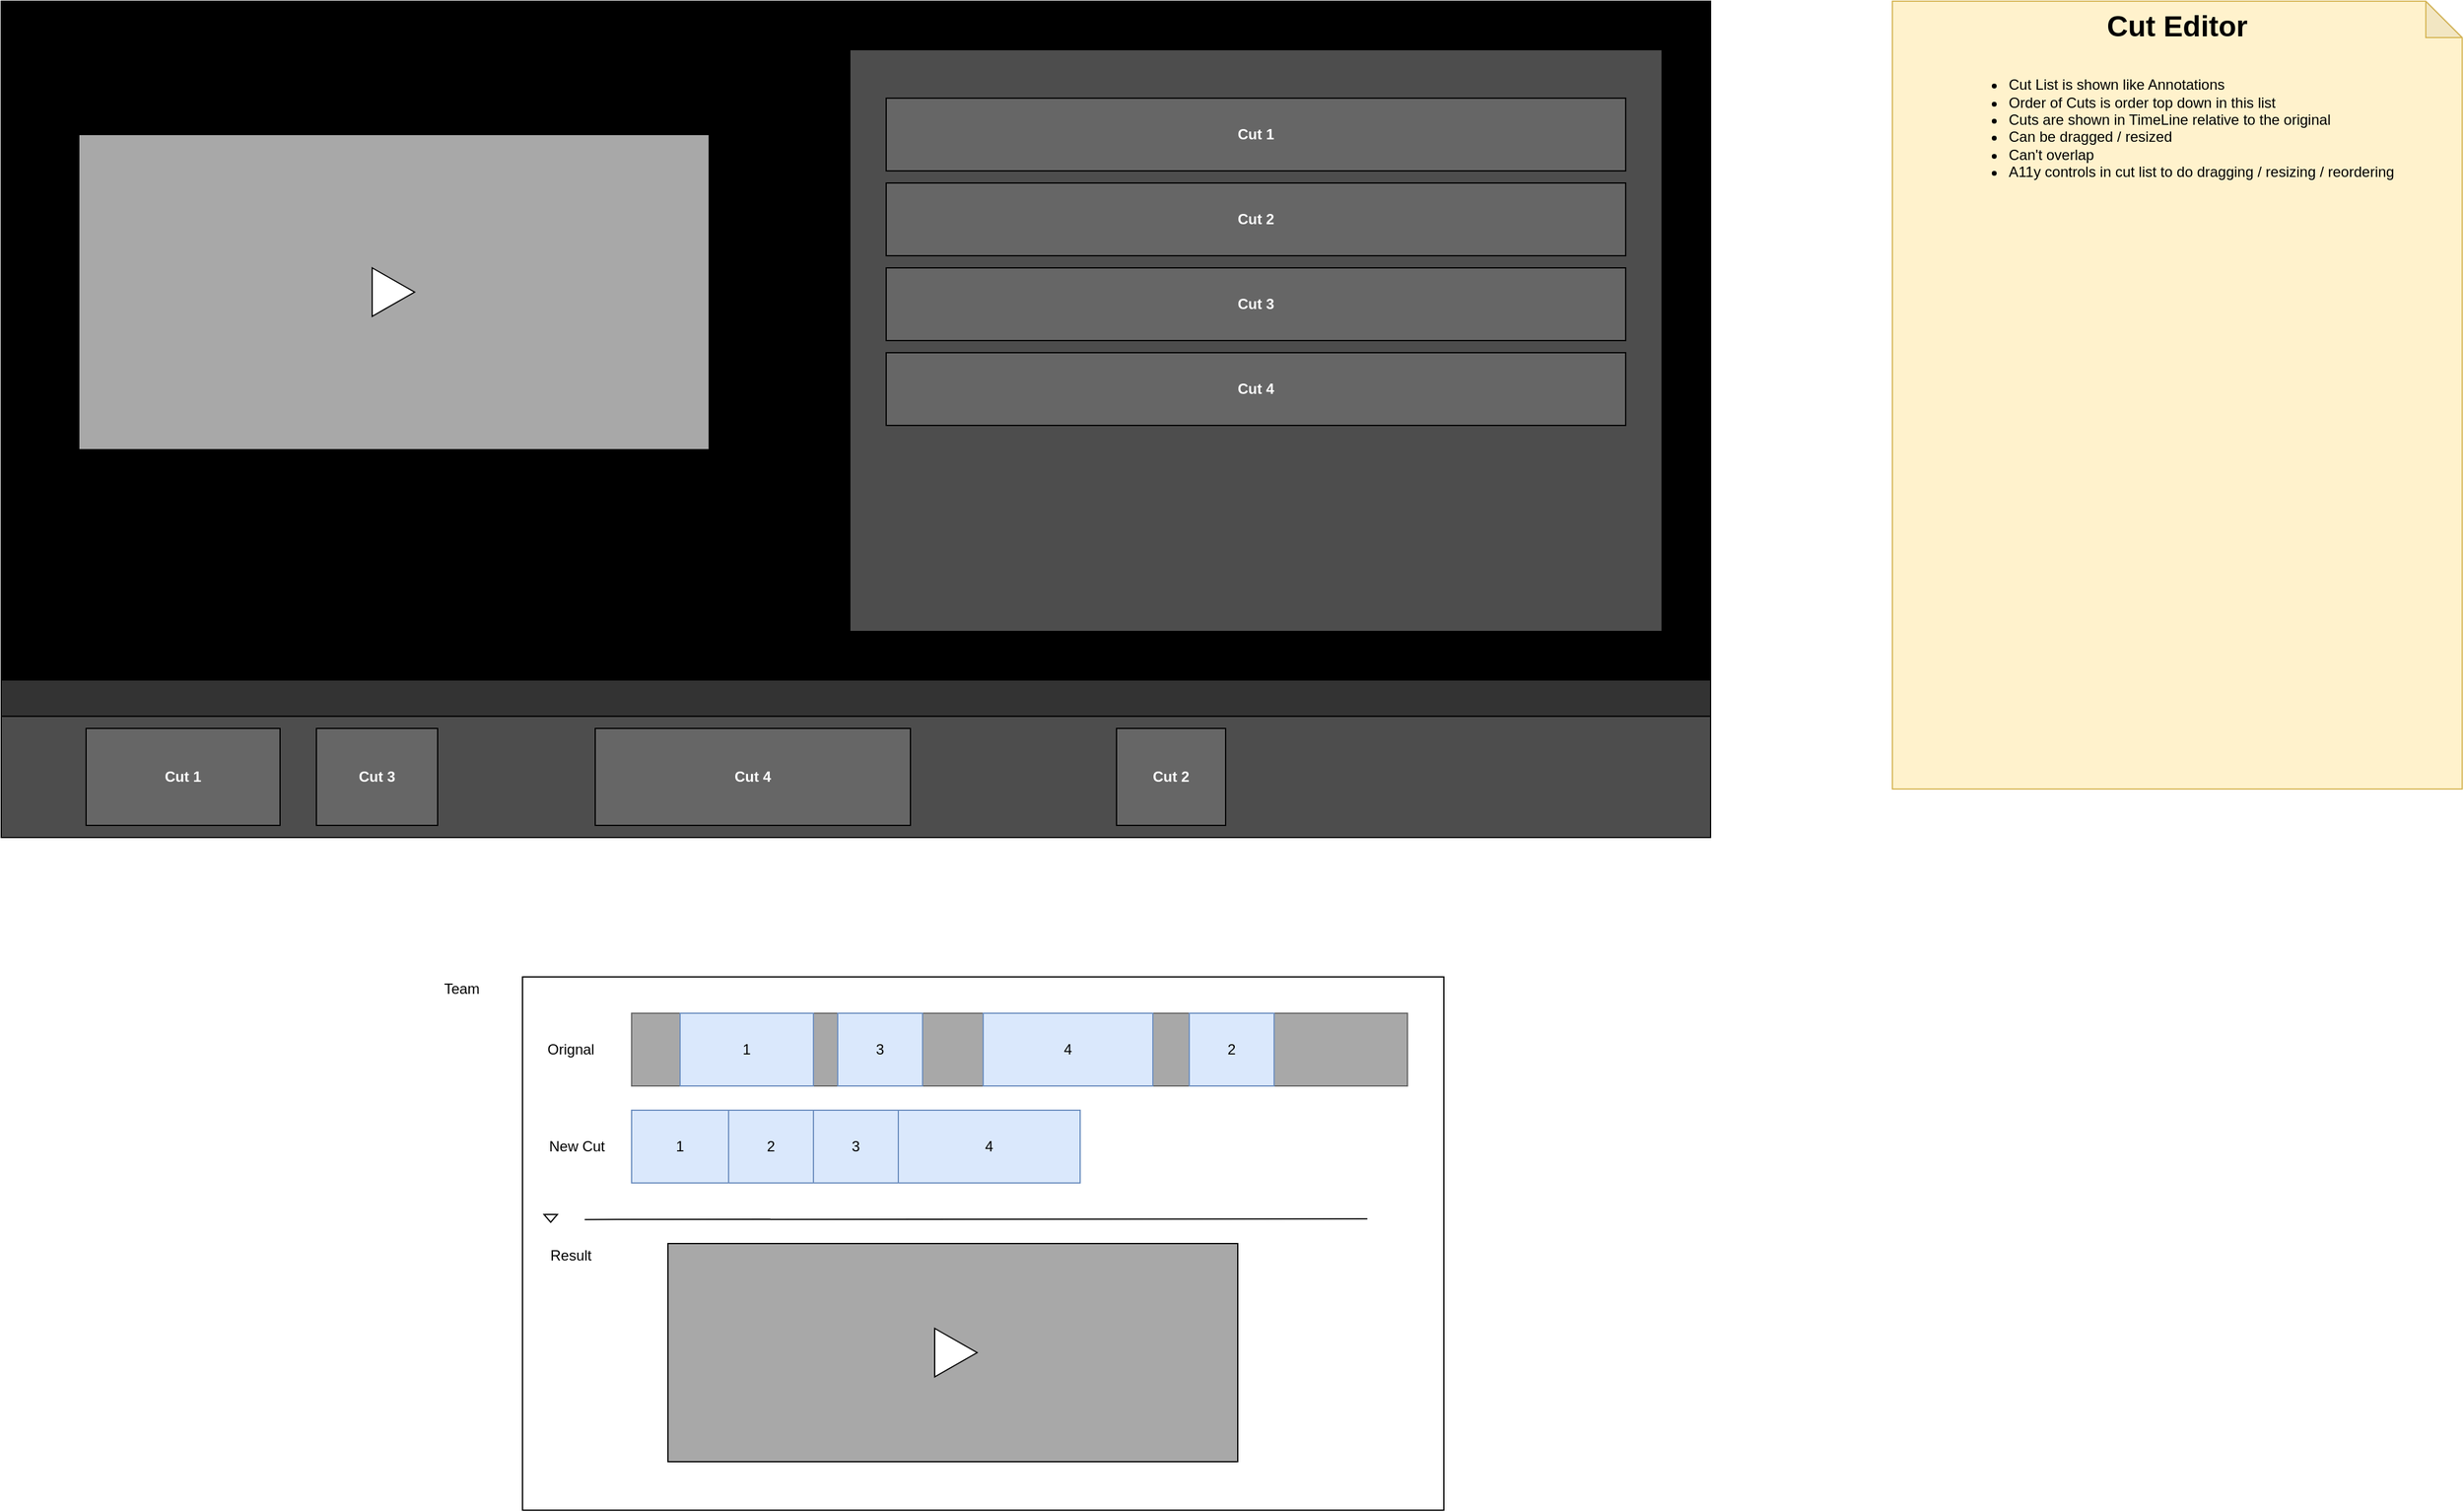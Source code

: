 <mxfile version="13.4.5" type="device"><diagram id="6KZTvIrFpXoLP8YEWx9z" name="Page-1"><mxGraphModel dx="1722" dy="2186" grid="1" gridSize="10" guides="1" tooltips="1" connect="1" arrows="1" fold="1" page="1" pageScale="1" pageWidth="827" pageHeight="1169" math="0" shadow="0"><root><mxCell id="0"/><mxCell id="1" parent="0"/><mxCell id="GLhpT_EX1aYv7gCXLFX--1" value="" style="rounded=0;whiteSpace=wrap;html=1;" vertex="1" parent="1"><mxGeometry x="520" y="365" width="760" height="440" as="geometry"/></mxCell><mxCell id="GLhpT_EX1aYv7gCXLFX--13" value="Team" style="text;html=1;strokeColor=none;fillColor=none;align=center;verticalAlign=middle;whiteSpace=wrap;rounded=0;" vertex="1" parent="1"><mxGeometry x="450" y="365" width="40" height="20" as="geometry"/></mxCell><mxCell id="GLhpT_EX1aYv7gCXLFX--16" value="Result" style="text;html=1;strokeColor=none;fillColor=none;align=center;verticalAlign=middle;whiteSpace=wrap;rounded=0;" vertex="1" parent="1"><mxGeometry x="540" y="585" width="40" height="20" as="geometry"/></mxCell><mxCell id="GLhpT_EX1aYv7gCXLFX--17" value="" style="group" vertex="1" connectable="0" parent="1"><mxGeometry x="610" y="395" width="640" height="60" as="geometry"/></mxCell><mxCell id="GLhpT_EX1aYv7gCXLFX--2" value="" style="rounded=0;whiteSpace=wrap;html=1;strokeColor=#666666;fontColor=#333333;fillColor=#A8A8A8;" vertex="1" parent="GLhpT_EX1aYv7gCXLFX--17"><mxGeometry width="640" height="60" as="geometry"/></mxCell><mxCell id="GLhpT_EX1aYv7gCXLFX--4" value="2" style="rounded=0;whiteSpace=wrap;html=1;fillColor=#dae8fc;strokeColor=#6c8ebf;" vertex="1" parent="GLhpT_EX1aYv7gCXLFX--17"><mxGeometry x="460" width="70" height="60" as="geometry"/></mxCell><mxCell id="GLhpT_EX1aYv7gCXLFX--5" value="3" style="rounded=0;whiteSpace=wrap;html=1;fillColor=#dae8fc;strokeColor=#6c8ebf;" vertex="1" parent="GLhpT_EX1aYv7gCXLFX--17"><mxGeometry x="170" width="70" height="60" as="geometry"/></mxCell><mxCell id="GLhpT_EX1aYv7gCXLFX--6" value="1" style="rounded=0;whiteSpace=wrap;html=1;fillColor=#dae8fc;strokeColor=#6c8ebf;" vertex="1" parent="GLhpT_EX1aYv7gCXLFX--17"><mxGeometry x="40" width="110" height="60" as="geometry"/></mxCell><mxCell id="GLhpT_EX1aYv7gCXLFX--7" value="4" style="rounded=0;whiteSpace=wrap;html=1;fillColor=#dae8fc;strokeColor=#6c8ebf;" vertex="1" parent="GLhpT_EX1aYv7gCXLFX--17"><mxGeometry x="290" width="140" height="60" as="geometry"/></mxCell><mxCell id="GLhpT_EX1aYv7gCXLFX--18" value="" style="group" vertex="1" connectable="0" parent="1"><mxGeometry x="610" y="475" width="420" height="60" as="geometry"/></mxCell><mxCell id="GLhpT_EX1aYv7gCXLFX--3" value="" style="rounded=0;whiteSpace=wrap;html=1;" vertex="1" parent="GLhpT_EX1aYv7gCXLFX--18"><mxGeometry width="370" height="60" as="geometry"/></mxCell><mxCell id="GLhpT_EX1aYv7gCXLFX--8" value="1" style="rounded=0;whiteSpace=wrap;html=1;fillColor=#dae8fc;strokeColor=#6c8ebf;" vertex="1" parent="GLhpT_EX1aYv7gCXLFX--18"><mxGeometry width="80" height="60" as="geometry"/></mxCell><mxCell id="GLhpT_EX1aYv7gCXLFX--10" value="2" style="rounded=0;whiteSpace=wrap;html=1;fillColor=#dae8fc;strokeColor=#6c8ebf;" vertex="1" parent="GLhpT_EX1aYv7gCXLFX--18"><mxGeometry x="80" width="70" height="60" as="geometry"/></mxCell><mxCell id="GLhpT_EX1aYv7gCXLFX--11" value="3" style="rounded=0;whiteSpace=wrap;html=1;fillColor=#dae8fc;strokeColor=#6c8ebf;" vertex="1" parent="GLhpT_EX1aYv7gCXLFX--18"><mxGeometry x="150" width="70" height="60" as="geometry"/></mxCell><mxCell id="GLhpT_EX1aYv7gCXLFX--12" value="4" style="rounded=0;whiteSpace=wrap;html=1;fillColor=#dae8fc;strokeColor=#6c8ebf;" vertex="1" parent="GLhpT_EX1aYv7gCXLFX--18"><mxGeometry x="220" width="150" height="60" as="geometry"/></mxCell><mxCell id="GLhpT_EX1aYv7gCXLFX--19" value="" style="group" vertex="1" connectable="0" parent="1"><mxGeometry x="640" y="585" width="470" height="180" as="geometry"/></mxCell><mxCell id="GLhpT_EX1aYv7gCXLFX--14" value="" style="rounded=0;whiteSpace=wrap;html=1;fillColor=#A8A8A8;" vertex="1" parent="GLhpT_EX1aYv7gCXLFX--19"><mxGeometry width="470" height="180" as="geometry"/></mxCell><mxCell id="GLhpT_EX1aYv7gCXLFX--15" value="" style="triangle;whiteSpace=wrap;html=1;" vertex="1" parent="GLhpT_EX1aYv7gCXLFX--19"><mxGeometry x="220" y="70" width="35" height="40" as="geometry"/></mxCell><mxCell id="GLhpT_EX1aYv7gCXLFX--20" value="Orignal" style="text;html=1;strokeColor=none;fillColor=none;align=center;verticalAlign=middle;whiteSpace=wrap;rounded=0;" vertex="1" parent="1"><mxGeometry x="540" y="415" width="40" height="20" as="geometry"/></mxCell><mxCell id="GLhpT_EX1aYv7gCXLFX--21" value="New Cut" style="text;html=1;strokeColor=none;fillColor=none;align=center;verticalAlign=middle;whiteSpace=wrap;rounded=0;" vertex="1" parent="1"><mxGeometry x="540" y="495" width="50" height="20" as="geometry"/></mxCell><mxCell id="GLhpT_EX1aYv7gCXLFX--22" value="" style="endArrow=none;html=1;exitX=0.053;exitY=0.455;exitDx=0;exitDy=0;exitPerimeter=0;entryX=0.908;entryY=0.455;entryDx=0;entryDy=0;entryPerimeter=0;" edge="1" parent="1"><mxGeometry width="50" height="50" relative="1" as="geometry"><mxPoint x="571.28" y="565.2" as="sourcePoint"/><mxPoint x="1216.899" y="564.621" as="targetPoint"/></mxGeometry></mxCell><mxCell id="GLhpT_EX1aYv7gCXLFX--24" value="" style="triangle;whiteSpace=wrap;html=1;rotation=90;" vertex="1" parent="1"><mxGeometry x="540" y="558.75" width="6.5" height="11" as="geometry"/></mxCell><mxCell id="GLhpT_EX1aYv7gCXLFX--30" value="" style="group" vertex="1" connectable="0" parent="1"><mxGeometry x="90" y="-440" width="1410" height="690" as="geometry"/></mxCell><mxCell id="GLhpT_EX1aYv7gCXLFX--26" value="" style="rounded=0;whiteSpace=wrap;html=1;fillColor=#000000;" vertex="1" parent="GLhpT_EX1aYv7gCXLFX--30"><mxGeometry width="1410" height="690" as="geometry"/></mxCell><mxCell id="GLhpT_EX1aYv7gCXLFX--29" value="" style="group" vertex="1" connectable="0" parent="GLhpT_EX1aYv7gCXLFX--30"><mxGeometry x="64" y="110" width="520" height="260" as="geometry"/></mxCell><mxCell id="GLhpT_EX1aYv7gCXLFX--27" value="" style="rounded=0;whiteSpace=wrap;html=1;fillColor=#A8A8A8;" vertex="1" parent="GLhpT_EX1aYv7gCXLFX--29"><mxGeometry width="520" height="260" as="geometry"/></mxCell><mxCell id="GLhpT_EX1aYv7gCXLFX--28" value="" style="triangle;whiteSpace=wrap;html=1;" vertex="1" parent="GLhpT_EX1aYv7gCXLFX--29"><mxGeometry x="242" y="110" width="35" height="40" as="geometry"/></mxCell><mxCell id="GLhpT_EX1aYv7gCXLFX--32" value="" style="rounded=0;whiteSpace=wrap;html=1;fillColor=#4D4D4D;" vertex="1" parent="GLhpT_EX1aYv7gCXLFX--30"><mxGeometry x="700" y="40" width="670" height="480" as="geometry"/></mxCell><mxCell id="GLhpT_EX1aYv7gCXLFX--33" value="" style="rounded=0;whiteSpace=wrap;html=1;fillColor=#4D4D4D;" vertex="1" parent="GLhpT_EX1aYv7gCXLFX--30"><mxGeometry y="560" width="1410" height="130" as="geometry"/></mxCell><mxCell id="GLhpT_EX1aYv7gCXLFX--34" value="Cut 1" style="rounded=0;whiteSpace=wrap;html=1;fillColor=#666666;fontColor=#FFFFFF;fontStyle=1" vertex="1" parent="GLhpT_EX1aYv7gCXLFX--30"><mxGeometry x="730" y="80" width="610" height="60" as="geometry"/></mxCell><mxCell id="GLhpT_EX1aYv7gCXLFX--35" value="Cut 2" style="rounded=0;whiteSpace=wrap;html=1;fillColor=#666666;fontColor=#FFFFFF;fontStyle=1" vertex="1" parent="GLhpT_EX1aYv7gCXLFX--30"><mxGeometry x="730" y="150" width="610" height="60" as="geometry"/></mxCell><mxCell id="GLhpT_EX1aYv7gCXLFX--36" value="Cut 3" style="rounded=0;whiteSpace=wrap;html=1;fillColor=#666666;fontColor=#FFFFFF;fontStyle=1" vertex="1" parent="GLhpT_EX1aYv7gCXLFX--30"><mxGeometry x="730" y="220" width="610" height="60" as="geometry"/></mxCell><mxCell id="GLhpT_EX1aYv7gCXLFX--48" value="Cut 4" style="rounded=0;whiteSpace=wrap;html=1;fillColor=#666666;fontColor=#FFFFFF;fontStyle=1" vertex="1" parent="GLhpT_EX1aYv7gCXLFX--30"><mxGeometry x="730" y="290" width="610" height="60" as="geometry"/></mxCell><mxCell id="GLhpT_EX1aYv7gCXLFX--50" value="Cut 1" style="rounded=0;whiteSpace=wrap;html=1;fillColor=#666666;fontColor=#FFFFFF;fontStyle=1" vertex="1" parent="GLhpT_EX1aYv7gCXLFX--30"><mxGeometry x="70" y="600" width="160" height="80" as="geometry"/></mxCell><mxCell id="GLhpT_EX1aYv7gCXLFX--51" value="" style="rounded=0;whiteSpace=wrap;html=1;fontColor=#FFFFFF;fillColor=#333333;" vertex="1" parent="GLhpT_EX1aYv7gCXLFX--30"><mxGeometry y="560" width="1410" height="30" as="geometry"/></mxCell><mxCell id="GLhpT_EX1aYv7gCXLFX--52" value="Cut 4" style="rounded=0;whiteSpace=wrap;html=1;fillColor=#666666;fontColor=#FFFFFF;fontStyle=1" vertex="1" parent="GLhpT_EX1aYv7gCXLFX--30"><mxGeometry x="490" y="600" width="260" height="80" as="geometry"/></mxCell><mxCell id="GLhpT_EX1aYv7gCXLFX--53" value="Cut 2" style="rounded=0;whiteSpace=wrap;html=1;fillColor=#666666;fontColor=#FFFFFF;fontStyle=1" vertex="1" parent="GLhpT_EX1aYv7gCXLFX--30"><mxGeometry x="920" y="600" width="90" height="80" as="geometry"/></mxCell><mxCell id="GLhpT_EX1aYv7gCXLFX--54" value="Cut 3" style="rounded=0;whiteSpace=wrap;html=1;fillColor=#666666;fontColor=#FFFFFF;fontStyle=1" vertex="1" parent="GLhpT_EX1aYv7gCXLFX--30"><mxGeometry x="260" y="600" width="100" height="80" as="geometry"/></mxCell><mxCell id="GLhpT_EX1aYv7gCXLFX--55" value="&lt;font&gt;&lt;b style=&quot;font-size: 24px&quot;&gt;Cut Editor&lt;/b&gt;&lt;br&gt;&lt;br&gt;&lt;ul&gt;&lt;li style=&quot;text-align: left&quot;&gt;Cut List is shown like Annotations&lt;/li&gt;&lt;li style=&quot;text-align: left&quot;&gt;Order of Cuts is order top down in this list&lt;/li&gt;&lt;li style=&quot;text-align: left&quot;&gt;Cuts are shown in TimeLine relative to the original&lt;/li&gt;&lt;li style=&quot;text-align: left&quot;&gt;Can be dragged / resized&lt;/li&gt;&lt;li style=&quot;text-align: left&quot;&gt;Can't overlap&lt;/li&gt;&lt;li style=&quot;text-align: left&quot;&gt;A11y controls in cut list to do dragging / resizing / reordering&lt;/li&gt;&lt;/ul&gt;&lt;/font&gt;" style="shape=note;whiteSpace=wrap;html=1;backgroundOutline=1;darkOpacity=0.05;fillColor=#fff2cc;strokeColor=#d6b656;verticalAlign=top;" vertex="1" parent="1"><mxGeometry x="1650" y="-440" width="470" height="650" as="geometry"/></mxCell></root></mxGraphModel></diagram></mxfile>